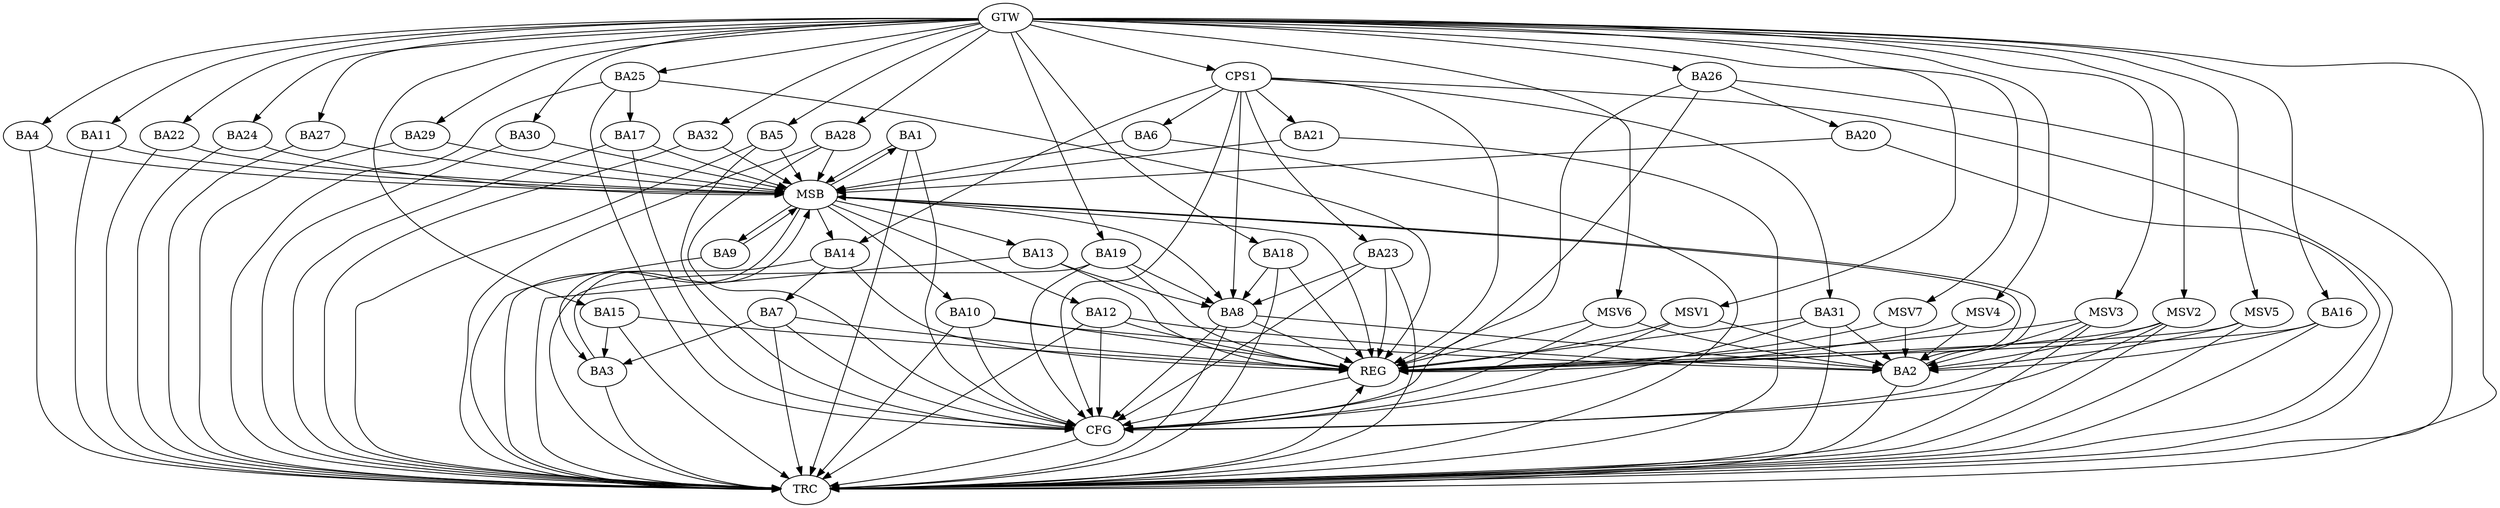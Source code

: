 strict digraph G {
  BA1 [ label="BA1" ];
  BA2 [ label="BA2" ];
  BA3 [ label="BA3" ];
  BA4 [ label="BA4" ];
  BA5 [ label="BA5" ];
  BA6 [ label="BA6" ];
  BA7 [ label="BA7" ];
  BA8 [ label="BA8" ];
  BA9 [ label="BA9" ];
  BA10 [ label="BA10" ];
  BA11 [ label="BA11" ];
  BA12 [ label="BA12" ];
  BA13 [ label="BA13" ];
  BA14 [ label="BA14" ];
  BA15 [ label="BA15" ];
  BA16 [ label="BA16" ];
  BA17 [ label="BA17" ];
  BA18 [ label="BA18" ];
  BA19 [ label="BA19" ];
  BA20 [ label="BA20" ];
  BA21 [ label="BA21" ];
  BA22 [ label="BA22" ];
  BA23 [ label="BA23" ];
  BA24 [ label="BA24" ];
  BA25 [ label="BA25" ];
  BA26 [ label="BA26" ];
  BA27 [ label="BA27" ];
  BA28 [ label="BA28" ];
  BA29 [ label="BA29" ];
  BA30 [ label="BA30" ];
  BA31 [ label="BA31" ];
  BA32 [ label="BA32" ];
  CPS1 [ label="CPS1" ];
  GTW [ label="GTW" ];
  REG [ label="REG" ];
  MSB [ label="MSB" ];
  CFG [ label="CFG" ];
  TRC [ label="TRC" ];
  MSV1 [ label="MSV1" ];
  MSV2 [ label="MSV2" ];
  MSV3 [ label="MSV3" ];
  MSV4 [ label="MSV4" ];
  MSV5 [ label="MSV5" ];
  MSV6 [ label="MSV6" ];
  MSV7 [ label="MSV7" ];
  BA7 -> BA3;
  BA8 -> BA2;
  BA10 -> BA2;
  BA12 -> BA2;
  BA13 -> BA8;
  BA14 -> BA7;
  BA15 -> BA3;
  BA16 -> BA2;
  BA18 -> BA8;
  BA19 -> BA8;
  BA23 -> BA8;
  BA25 -> BA17;
  BA26 -> BA20;
  BA31 -> BA2;
  CPS1 -> BA31;
  CPS1 -> BA21;
  CPS1 -> BA6;
  CPS1 -> BA8;
  CPS1 -> BA14;
  CPS1 -> BA23;
  GTW -> BA4;
  GTW -> BA5;
  GTW -> BA11;
  GTW -> BA15;
  GTW -> BA16;
  GTW -> BA18;
  GTW -> BA19;
  GTW -> BA22;
  GTW -> BA24;
  GTW -> BA25;
  GTW -> BA26;
  GTW -> BA27;
  GTW -> BA28;
  GTW -> BA29;
  GTW -> BA30;
  GTW -> BA32;
  GTW -> CPS1;
  BA7 -> REG;
  BA8 -> REG;
  BA10 -> REG;
  BA12 -> REG;
  BA13 -> REG;
  BA14 -> REG;
  BA15 -> REG;
  BA16 -> REG;
  BA18 -> REG;
  BA19 -> REG;
  BA23 -> REG;
  BA25 -> REG;
  BA26 -> REG;
  BA31 -> REG;
  CPS1 -> REG;
  BA1 -> MSB;
  MSB -> BA2;
  MSB -> REG;
  BA2 -> MSB;
  MSB -> BA1;
  BA3 -> MSB;
  BA4 -> MSB;
  BA5 -> MSB;
  BA6 -> MSB;
  BA9 -> MSB;
  BA11 -> MSB;
  MSB -> BA8;
  BA17 -> MSB;
  BA20 -> MSB;
  MSB -> BA12;
  BA21 -> MSB;
  MSB -> BA3;
  BA22 -> MSB;
  MSB -> BA13;
  BA24 -> MSB;
  MSB -> BA14;
  BA27 -> MSB;
  MSB -> BA10;
  BA28 -> MSB;
  BA29 -> MSB;
  MSB -> BA9;
  BA30 -> MSB;
  BA32 -> MSB;
  BA10 -> CFG;
  BA17 -> CFG;
  BA8 -> CFG;
  BA19 -> CFG;
  BA1 -> CFG;
  BA28 -> CFG;
  CPS1 -> CFG;
  BA26 -> CFG;
  BA12 -> CFG;
  BA23 -> CFG;
  BA7 -> CFG;
  BA5 -> CFG;
  BA25 -> CFG;
  BA31 -> CFG;
  REG -> CFG;
  BA1 -> TRC;
  BA2 -> TRC;
  BA3 -> TRC;
  BA4 -> TRC;
  BA5 -> TRC;
  BA6 -> TRC;
  BA7 -> TRC;
  BA8 -> TRC;
  BA9 -> TRC;
  BA10 -> TRC;
  BA11 -> TRC;
  BA12 -> TRC;
  BA13 -> TRC;
  BA14 -> TRC;
  BA15 -> TRC;
  BA16 -> TRC;
  BA17 -> TRC;
  BA18 -> TRC;
  BA19 -> TRC;
  BA20 -> TRC;
  BA21 -> TRC;
  BA22 -> TRC;
  BA23 -> TRC;
  BA24 -> TRC;
  BA25 -> TRC;
  BA26 -> TRC;
  BA27 -> TRC;
  BA28 -> TRC;
  BA29 -> TRC;
  BA30 -> TRC;
  BA31 -> TRC;
  BA32 -> TRC;
  CPS1 -> TRC;
  GTW -> TRC;
  CFG -> TRC;
  TRC -> REG;
  MSV1 -> BA2;
  GTW -> MSV1;
  MSV1 -> REG;
  MSV1 -> CFG;
  MSV2 -> BA2;
  GTW -> MSV2;
  MSV2 -> REG;
  MSV2 -> TRC;
  MSV2 -> CFG;
  MSV3 -> BA2;
  GTW -> MSV3;
  MSV3 -> REG;
  MSV3 -> TRC;
  MSV3 -> CFG;
  MSV4 -> BA2;
  MSV5 -> BA2;
  GTW -> MSV4;
  MSV4 -> REG;
  GTW -> MSV5;
  MSV5 -> REG;
  MSV5 -> TRC;
  MSV6 -> BA2;
  GTW -> MSV6;
  MSV6 -> REG;
  MSV6 -> CFG;
  MSV7 -> BA2;
  GTW -> MSV7;
  MSV7 -> REG;
}
